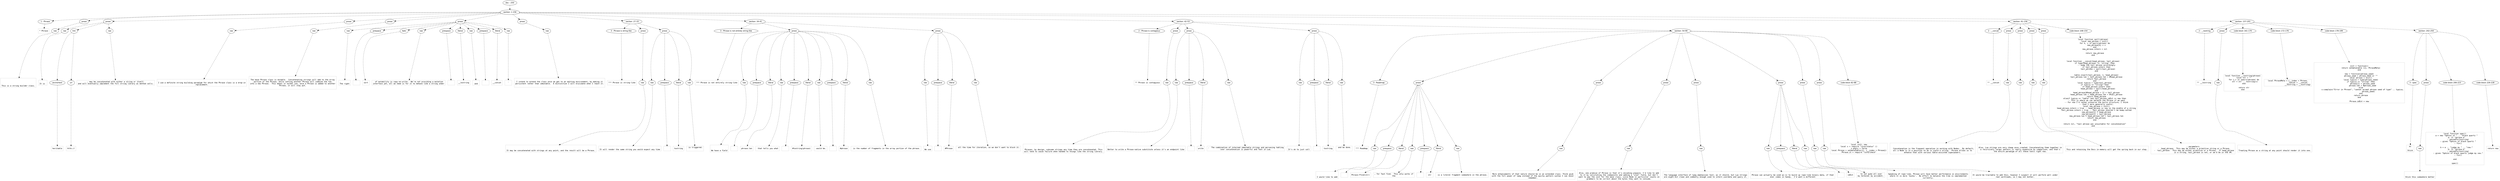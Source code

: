 digraph lpegNode {

node [fontname=Helvetica]
edge [style=dashed]

doc_0 [label="doc - 250"]


doc_0 -> { section_1}
{rank=same; section_1}

section_1 [label="section: 1-156"]


// END RANK doc_0

section_1 -> { header_2 prose_3 prose_4 prose_5 prose_6 prose_7 prose_8 section_9 section_10 section_11 section_12 section_13}
{rank=same; header_2 prose_3 prose_4 prose_5 prose_6 prose_7 prose_8 section_9 section_10 section_11 section_12 section_13}

header_2 [label="1 : Phrase"]

prose_3 [label="prose"]

prose_4 [label="prose"]

prose_5 [label="prose"]

prose_6 [label="prose"]

prose_7 [label="prose"]

prose_8 [label="prose"]

section_9 [label="section: 27-33"]

section_10 [label="section: 34-41"]

section_11 [label="section: 42-53"]

section_12 [label="section: 91-156"]

section_13 [label="section: 157-201"]


// END RANK section_1

header_2 -> leaf_14
leaf_14  [color=Gray,shape=rectangle,fontname=Inconsolata,label="* Phrase"]
// END RANK header_2

prose_3 -> { raw_15}
{rank=same; raw_15}

raw_15 [label="raw"]


// END RANK prose_3

raw_15 -> leaf_16
leaf_16  [color=Gray,shape=rectangle,fontname=Inconsolata,label="


This is a string builder class.
"]
// END RANK raw_15

prose_4 -> { raw_17 link_18 raw_19}
{rank=same; raw_17 link_18 raw_19}

raw_17 [label="raw"]

link_18 [label="link"]

raw_19 [label="raw"]


// END RANK prose_4

raw_17 -> leaf_20
leaf_20  [color=Gray,shape=rectangle,fontname=Inconsolata,label="
It is "]
// END RANK raw_17

link_18 -> { anchortext_21 url_22}
{rank=same; anchortext_21 url_22}

anchortext_21 [label="anchortext"]

url_22 [label="url"]


// END RANK link_18

anchortext_21 -> leaf_23
leaf_23  [color=Gray,shape=rectangle,fontname=Inconsolata,label="heritable"]
// END RANK anchortext_21

url_22 -> leaf_24
leaf_24  [color=Gray,shape=rectangle,fontname=Inconsolata,label="httk://"]
// END RANK url_22

raw_19 -> leaf_25
leaf_25  [color=Gray,shape=rectangle,fontname=Inconsolata,label=", may be concatenated with either a string or itself,
and will eventually implement the full string library as method calls.
"]
// END RANK raw_19

prose_5 -> { raw_26}
{rank=same; raw_26}

raw_26 [label="raw"]


// END RANK prose_5

raw_26 -> leaf_27
leaf_27  [color=Gray,shape=rectangle,fontname=Inconsolata,label="
I use a definite string building paradigm for which the Phrase class is a drop-in
replacement.
"]
// END RANK raw_26

prose_6 -> { raw_28}
{rank=same; raw_28}

raw_28 [label="raw"]


// END RANK prose_6

raw_28 -> leaf_29
leaf_29  [color=Gray,shape=rectangle,fontname=Inconsolata,label="
The base Phrase class is mutable.  Concatenating strings will add to the array
portion of the Phrase, while catting another Phrase will combine the two
into a new Phrase.  This means in normal use, once a Phrase is added to another
Phrase, it will stay put.

"]
// END RANK raw_28

prose_7 -> { raw_30 prespace_31 italic_32 raw_33 prespace_34 literal_35 raw_36 prespace_37 literal_38 raw_39}
{rank=same; raw_30 prespace_31 italic_32 raw_33 prespace_34 literal_35 raw_36 prespace_37 literal_38 raw_39}

raw_30 [label="raw"]

prespace_31 [label="prespace"]

italic_32 [label="italic"]

raw_33 [label="raw"]

prespace_34 [label="prespace"]

literal_35 [label="literal"]

raw_36 [label="raw"]

prespace_37 [label="prespace"]

literal_38 [label="literal"]

raw_39 [label="raw"]


// END RANK prose_7

raw_30 -> leaf_40
leaf_40  [color=Gray,shape=rectangle,fontname=Inconsolata,label="
The right"]
// END RANK raw_30

prespace_31 -> leaf_41
leaf_41  [color=Gray,shape=rectangle,fontname=Inconsolata,label=" "]
// END RANK prespace_31

italic_32 -> leaf_42
leaf_42  [color=Gray,shape=rectangle,fontname=Inconsolata,label="sort"]
// END RANK italic_32

raw_33 -> leaf_43
leaf_43  [color=Gray,shape=rectangle,fontname=Inconsolata,label=" of mutability is copy-on-write.  We're not providing a mutation
interface yet, all we need is for it to behave like a string under"]
// END RANK raw_33

prespace_34 -> leaf_44
leaf_44  [color=Gray,shape=rectangle,fontname=Inconsolata,label=" "]
// END RANK prespace_34

literal_35 -> leaf_45
leaf_45  [color=Gray,shape=rectangle,fontname=Inconsolata,label="__tostring"]
// END RANK literal_35

raw_36 -> leaf_46
leaf_46  [color=Gray,shape=rectangle,fontname=Inconsolata,label="
and"]
// END RANK raw_36

prespace_37 -> leaf_47
leaf_47  [color=Gray,shape=rectangle,fontname=Inconsolata,label=" "]
// END RANK prespace_37

literal_38 -> leaf_48
leaf_48  [color=Gray,shape=rectangle,fontname=Inconsolata,label="__concat"]
// END RANK literal_38

raw_39 -> leaf_49
leaf_49  [color=Gray,shape=rectangle,fontname=Inconsolata,label=".

"]
// END RANK raw_39

prose_8 -> { raw_50}
{rank=same; raw_50}

raw_50 [label="raw"]


// END RANK prose_8

raw_50 -> leaf_51
leaf_51  [color=Gray,shape=rectangle,fontname=Inconsolata,label="
I intend to extend the class once we get to an editing environment, by making it
persistent rather than immutable.  A distinction I will elucidate when I reach it.

"]
// END RANK raw_50

section_9 -> { header_52 prose_53 prose_54}
{rank=same; header_52 prose_53 prose_54}

header_52 [label="3 : Phrase is string-like"]

prose_53 [label="prose"]

prose_54 [label="prose"]


// END RANK section_9

header_52 -> leaf_55
leaf_55  [color=Gray,shape=rectangle,fontname=Inconsolata,label="*** Phrase is string-like"]
// END RANK header_52

prose_53 -> { raw_56}
{rank=same; raw_56}

raw_56 [label="raw"]


// END RANK prose_53

raw_56 -> leaf_57
leaf_57  [color=Gray,shape=rectangle,fontname=Inconsolata,label="

It may be concatenated with strings at any point, and the result will be a Phrase.
"]
// END RANK raw_56

prose_54 -> { raw_58 prespace_59 literal_60 raw_61}
{rank=same; raw_58 prespace_59 literal_60 raw_61}

raw_58 [label="raw"]

prespace_59 [label="prespace"]

literal_60 [label="literal"]

raw_61 [label="raw"]


// END RANK prose_54

raw_58 -> leaf_62
leaf_62  [color=Gray,shape=rectangle,fontname=Inconsolata,label="
It will render the same string you would expect any time"]
// END RANK raw_58

prespace_59 -> leaf_63
leaf_63  [color=Gray,shape=rectangle,fontname=Inconsolata,label=" "]
// END RANK prespace_59

literal_60 -> leaf_64
leaf_64  [color=Gray,shape=rectangle,fontname=Inconsolata,label="tostring"]
// END RANK literal_60

raw_61 -> leaf_65
leaf_65  [color=Gray,shape=rectangle,fontname=Inconsolata,label=" is triggered.

"]
// END RANK raw_61

section_10 -> { header_66 prose_67 prose_68}
{rank=same; header_66 prose_67 prose_68}

header_66 [label="3 : Phrase is not entirely string-like"]

prose_67 [label="prose"]

prose_68 [label="prose"]


// END RANK section_10

header_66 -> leaf_69
leaf_69  [color=Gray,shape=rectangle,fontname=Inconsolata,label="*** Phrase is not entirely string-like"]
// END RANK header_66

prose_67 -> { raw_70 prespace_71 literal_72 raw_73 prespace_74 literal_75 raw_76 prespace_77 literal_78 raw_79}
{rank=same; raw_70 prespace_71 literal_72 raw_73 prespace_74 literal_75 raw_76 prespace_77 literal_78 raw_79}

raw_70 [label="raw"]

prespace_71 [label="prespace"]

literal_72 [label="literal"]

raw_73 [label="raw"]

prespace_74 [label="prespace"]

literal_75 [label="literal"]

raw_76 [label="raw"]

prespace_77 [label="prespace"]

literal_78 [label="literal"]

raw_79 [label="raw"]


// END RANK prose_67

raw_70 -> leaf_80
leaf_80  [color=Gray,shape=rectangle,fontname=Inconsolata,label="

We have a field"]
// END RANK raw_70

prespace_71 -> leaf_81
leaf_81  [color=Gray,shape=rectangle,fontname=Inconsolata,label=" "]
// END RANK prespace_71

literal_72 -> leaf_82
leaf_82  [color=Gray,shape=rectangle,fontname=Inconsolata,label="phrase.len"]
// END RANK literal_72

raw_73 -> leaf_83
leaf_83  [color=Gray,shape=rectangle,fontname=Inconsolata,label=" that tells you what"]
// END RANK raw_73

prespace_74 -> leaf_84
leaf_84  [color=Gray,shape=rectangle,fontname=Inconsolata,label=" "]
// END RANK prespace_74

literal_75 -> leaf_85
leaf_85  [color=Gray,shape=rectangle,fontname=Inconsolata,label="#tostring(phrase)"]
// END RANK literal_75

raw_76 -> leaf_86
leaf_86  [color=Gray,shape=rectangle,fontname=Inconsolata,label=" would be."]
// END RANK raw_76

prespace_77 -> leaf_87
leaf_87  [color=Gray,shape=rectangle,fontname=Inconsolata,label=""]
// END RANK prespace_77

literal_78 -> leaf_88
leaf_88  [color=Gray,shape=rectangle,fontname=Inconsolata,label="#phrase"]
// END RANK literal_78

raw_79 -> leaf_89
leaf_89  [color=Gray,shape=rectangle,fontname=Inconsolata,label=" is the number of fragments in the array portion of the phrase.
"]
// END RANK raw_79

prose_68 -> { raw_90 prespace_91 literal_92 raw_93}
{rank=same; raw_90 prespace_91 literal_92 raw_93}

raw_90 [label="raw"]

prespace_91 [label="prespace"]

literal_92 [label="literal"]

raw_93 [label="raw"]


// END RANK prose_68

raw_90 -> leaf_94
leaf_94  [color=Gray,shape=rectangle,fontname=Inconsolata,label="
We use"]
// END RANK raw_90

prespace_91 -> leaf_95
leaf_95  [color=Gray,shape=rectangle,fontname=Inconsolata,label=" "]
// END RANK prespace_91

literal_92 -> leaf_96
leaf_96  [color=Gray,shape=rectangle,fontname=Inconsolata,label="#Phrase"]
// END RANK literal_92

raw_93 -> leaf_97
leaf_97  [color=Gray,shape=rectangle,fontname=Inconsolata,label=" all the time for iteration, so we don't want to block it.

"]
// END RANK raw_93

section_11 -> { header_98 prose_99 prose_100 prose_101 section_102}
{rank=same; header_98 prose_99 prose_100 prose_101 section_102}

header_98 [label="2 : Phrase is contagious"]

prose_99 [label="prose"]

prose_100 [label="prose"]

prose_101 [label="prose"]

section_102 [label="section: 54-90"]


// END RANK section_11

header_98 -> leaf_103
leaf_103  [color=Gray,shape=rectangle,fontname=Inconsolata,label="** Phrase is contagious"]
// END RANK header_98

prose_99 -> { raw_104}
{rank=same; raw_104}

raw_104 [label="raw"]


// END RANK prose_99

raw_104 -> leaf_105
leaf_105  [color=Gray,shape=rectangle,fontname=Inconsolata,label="

Phrases, by design, subsume strings any time they are concatenated. This
will tend to cause failure when handed to things like the string library.
"]
// END RANK raw_104

prose_100 -> { raw_106 prespace_107 literal_108 raw_109}
{rank=same; raw_106 prespace_107 literal_108 raw_109}

raw_106 [label="raw"]

prespace_107 [label="prespace"]

literal_108 [label="literal"]

raw_109 [label="raw"]


// END RANK prose_100

raw_106 -> leaf_110
leaf_110  [color=Gray,shape=rectangle,fontname=Inconsolata,label="
Better to write a Phrase-native substitute unless it's an endpoint like"]
// END RANK raw_106

prespace_107 -> leaf_111
leaf_111  [color=Gray,shape=rectangle,fontname=Inconsolata,label=""]
// END RANK prespace_107

literal_108 -> leaf_112
leaf_112  [color=Gray,shape=rectangle,fontname=Inconsolata,label="write"]
// END RANK literal_108

raw_109 -> leaf_113
leaf_113  [color=Gray,shape=rectangle,fontname=Inconsolata,label=".  The combination of interned immutable strings and pervasing tabling
over concatenation is powerful and fast in Lua.
"]
// END RANK raw_109

prose_101 -> { raw_114 prespace_115 literal_116 raw_117}
{rank=same; raw_114 prespace_115 literal_116 raw_117}

raw_114 [label="raw"]

prespace_115 [label="prespace"]

literal_116 [label="literal"]

raw_117 [label="raw"]


// END RANK prose_101

raw_114 -> leaf_118
leaf_118  [color=Gray,shape=rectangle,fontname=Inconsolata,label="
It's ok to just call"]
// END RANK raw_114

prespace_115 -> leaf_119
leaf_119  [color=Gray,shape=rectangle,fontname=Inconsolata,label=" "]
// END RANK prespace_115

literal_116 -> leaf_120
leaf_120  [color=Gray,shape=rectangle,fontname=Inconsolata,label="tostring"]
// END RANK literal_116

raw_117 -> leaf_121
leaf_121  [color=Gray,shape=rectangle,fontname=Inconsolata,label=" and be done.

"]
// END RANK raw_117

section_102 -> { header_122 prose_123 prose_124 prose_125 prose_126 prose_127 prose_128 prose_129 codeblock_130}
{rank=same; header_122 prose_123 prose_124 prose_125 prose_126 prose_127 prose_128 prose_129 codeblock_130}

header_122 [label="3 : Roadmap"]

prose_123 [label="prose"]

prose_124 [label="prose"]

prose_125 [label="prose"]

prose_126 [label="prose"]

prose_127 [label="prose"]

prose_128 [label="prose"]

prose_129 [label="prose"]

codeblock_130 [label="code block 82-88"]


// END RANK section_102

header_122 -> leaf_131
leaf_131  [color=Gray,shape=rectangle,fontname=Inconsolata,label="*** Roadmap"]
// END RANK header_122

prose_123 -> { raw_132 prespace_133 literal_134 raw_135 prespace_136 literal_137 raw_138}
{rank=same; raw_132 prespace_133 literal_134 raw_135 prespace_136 literal_137 raw_138}

raw_132 [label="raw"]

prespace_133 [label="prespace"]

literal_134 [label="literal"]

raw_135 [label="raw"]

prespace_136 [label="prespace"]

literal_137 [label="literal"]

raw_138 [label="raw"]


// END RANK prose_123

raw_132 -> leaf_139
leaf_139  [color=Gray,shape=rectangle,fontname=Inconsolata,label="

I would like to add"]
// END RANK raw_132

prespace_133 -> leaf_140
leaf_140  [color=Gray,shape=rectangle,fontname=Inconsolata,label=" "]
// END RANK prespace_133

literal_134 -> leaf_141
leaf_141  [color=Gray,shape=rectangle,fontname=Inconsolata,label="Phrase:ffind(str)"]
// END RANK literal_134

raw_135 -> leaf_142
leaf_142  [color=Gray,shape=rectangle,fontname=Inconsolata,label=", for fast find.  This only works if
the"]
// END RANK raw_135

prespace_136 -> leaf_143
leaf_143  [color=Gray,shape=rectangle,fontname=Inconsolata,label=" "]
// END RANK prespace_136

literal_137 -> leaf_144
leaf_144  [color=Gray,shape=rectangle,fontname=Inconsolata,label="str"]
// END RANK literal_137

raw_138 -> leaf_145
leaf_145  [color=Gray,shape=rectangle,fontname=Inconsolata,label=" is a literal fragment somewhere in the phrase.
"]
// END RANK raw_138

prose_124 -> { raw_146}
{rank=same; raw_146}

raw_146 [label="raw"]


// END RANK prose_124

raw_146 -> leaf_147
leaf_147  [color=Gray,shape=rectangle,fontname=Inconsolata,label="
More enhancements of that nature should be in an extended class. Think gsub
with the full power of lpeg instead of the quirky pattern syntax I can never
remember.
"]
// END RANK raw_146

prose_125 -> { raw_148}
{rank=same; raw_148}

raw_148 [label="raw"]


// END RANK prose_125

raw_148 -> leaf_149
leaf_149  [color=Gray,shape=rectangle,fontname=Inconsolata,label="
Also, one premise of Phrase is that it's encoding-unaware. I'd like to add
to it by calculating the codepoints and adding a \"ulen\" field, but don't
want to pay the cost for the base class, since Node in particular counts on
grammars to be correct about the bytes they want to consume.
"]
// END RANK raw_148

prose_126 -> { raw_150}
{rank=same; raw_150}

raw_150 [label="raw"]


// END RANK prose_126

raw_150 -> leaf_151
leaf_151  [color=Gray,shape=rectangle,fontname=Inconsolata,label="
The language interface of lpeg emphasises text, as it should, but Lua strings
are eight-bit clean and commonly enough used to intern userdata and query it.
"]
// END RANK raw_150

prose_127 -> { raw_152 prespace_153 literal_154 raw_155}
{rank=same; raw_152 prespace_153 literal_154 raw_155}

raw_152 [label="raw"]

prespace_153 [label="prespace"]

literal_154 [label="literal"]

raw_155 [label="raw"]


// END RANK prose_127

raw_152 -> leaf_156
leaf_156  [color=Gray,shape=rectangle,fontname=Inconsolata,label="
Phrase can actually be used as-is to build up rope-like binary data, if that
ever comes in handy.  I'd want a different"]
// END RANK raw_152

prespace_153 -> leaf_157
leaf_157  [color=Gray,shape=rectangle,fontname=Inconsolata,label=" "]
// END RANK prespace_153

literal_154 -> leaf_158
leaf_158  [color=Gray,shape=rectangle,fontname=Inconsolata,label="idEst"]
// END RANK literal_154

raw_155 -> leaf_159
leaf_159  [color=Gray,shape=rectangle,fontname=Inconsolata,label=" to not puke all over
my terminal by accident.
"]
// END RANK raw_155

prose_128 -> { raw_160}
{rank=same; raw_160}

raw_160 [label="raw"]


// END RANK prose_128

raw_160 -> leaf_161
leaf_161  [color=Gray,shape=rectangle,fontname=Inconsolata,label="
Speaking of rope-like, Phrase will have better performance in environments
where it is more 'bushy'.  No effort to balance the tree is implemented
currently.
"]
// END RANK raw_160

prose_129 -> { raw_162}
{rank=same; raw_162}

raw_162 [label="raw"]


// END RANK prose_129

raw_162 -> leaf_163
leaf_163  [color=Gray,shape=rectangle,fontname=Inconsolata,label="
It would be tractable to add this, however I suspect it will perform well under
real workloads, so I may not bother.
"]
// END RANK raw_162

codeblock_130 -> leaf_164
leaf_164  [color=Gray,shape=rectangle,fontname=Inconsolata,label="local init, new
local s = require \"core/status\" ()
s.angry = false
local Phrase = setmetatable({}, {__index = Phrase})
Phrase.it = require \"core/check\""]
// END RANK codeblock_130

section_12 -> { header_165 prose_166 prose_167 prose_168 prose_169 codeblock_170}
{rank=same; header_165 prose_166 prose_167 prose_168 prose_169 codeblock_170}

header_165 [label="2 : __concat"]

prose_166 [label="prose"]

prose_167 [label="prose"]

prose_168 [label="prose"]

prose_169 [label="prose"]

codeblock_170 [label="code block 108-154"]


// END RANK section_12

header_165 -> leaf_171
leaf_171  [color=Gray,shape=rectangle,fontname=Inconsolata,label="** __concat"]
// END RANK header_165

prose_166 -> { raw_172}
{rank=same; raw_172}

raw_172 [label="raw"]


// END RANK prose_166

raw_172 -> leaf_173
leaf_173  [color=Gray,shape=rectangle,fontname=Inconsolata,label="

  Concatenation is the frequent operation in working with Nodes.  By default,
all a Node is in a position to do is yield a string.  Phrase allows us to
enhance that with various table-assisted superpowers.
"]
// END RANK raw_172

prose_167 -> { raw_174}
{rank=same; raw_174}

raw_174 [label="raw"]


// END RANK prose_167

raw_174 -> leaf_175
leaf_175  [color=Gray,shape=rectangle,fontname=Inconsolata,label="
Also, Lua strings are very cheap once created. Concatenating them together in
a recursively larger pattern is really expensive by comparison, and that's
the entire paradigm of all these tools right now.
"]
// END RANK raw_174

prose_168 -> { raw_176}
{rank=same; raw_176}

raw_176 [label="raw"]


// END RANK prose_168

raw_176 -> leaf_177
leaf_177  [color=Gray,shape=rectangle,fontname=Inconsolata,label="
This and retaining the Docs in-memory will get the spring back in our step.
"]
// END RANK raw_176

prose_169 -> { raw_178}
{rank=same; raw_178}

raw_178 [label="raw"]


// END RANK prose_169

raw_178 -> leaf_179
leaf_179  [color=Gray,shape=rectangle,fontname=Inconsolata,label="
- parameters
  -  head_phrase:  This may be either a primitive string or a Phrase.
  -  tail_phrase:  This may be either primitive or a Phrase.  If head_phrase
                   is a string, tail_phrase is not, or we'd be in the VM.
"]
// END RANK raw_178

codeblock_170 -> leaf_180
leaf_180  [color=Gray,shape=rectangle,fontname=Inconsolata,label="local function spill(phrase)
   local new_phrase = init()
   for k, v in pairs(phrase) do
      new_phrase[k] = v
   end
   new_phrase.intern = nil

   return new_phrase
end


local function __concat(head_phrase, tail_phrase)
   if type(head_phrase) == 'string' then
      -- bump the tail phrase accordingly
      if tail_phrase.intern then
         tail_phrase = spill(tail_phrase)
      end

      table.insert(tail_phrase, 1, head_phrase)
      tail_phrase.len = tail_phrase.len + #head_phrase
      return tail_phrase
   end
   local typica = type(tail_phrase)
   if typica == \"string\" then
      if head_phrase.intern then
         head_phrase = spill(head_phrase)
      end
      head_phrase[#head_phrase + 1] = tail_phrase
      head_phrase.len = head_phrase.len + #tail_phrase
      return head_phrase
   elseif typica == \"table\" and tail_phrase.idEst == new then
      -- This is where we can balance the Phrase if we want
      -- For now I'd rather preserve the build structure, I think
      -- that's more generally useful.
      local new_phrase = init()
      head_phrase.intern = true -- head_phrase is now in the middle of a string
      tail_phrase.intern = true -- tail_phrase shouldn't be bump-catted
      new_phrase[1] = head_phrase
      new_phrase[2] = tail_phrase
      new_phrase.len = head_phrase.len + tail_phrase.len
      return new_phrase
   end

   return nil, \"tail phrase was unsuitable for concatenation\"
end"]
// END RANK codeblock_170

section_13 -> { header_181 prose_182 codeblock_183 codeblock_184 codeblock_185 section_186}
{rank=same; header_181 prose_182 codeblock_183 codeblock_184 codeblock_185 section_186}

header_181 [label="2 : __tostring"]

prose_182 [label="prose"]

codeblock_183 [label="code block 161-170"]

codeblock_184 [label="code block 172-176"]

codeblock_185 [label="code block 178-199"]

section_186 [label="section: 202-250"]


// END RANK section_13

header_181 -> leaf_187
leaf_187  [color=Gray,shape=rectangle,fontname=Inconsolata,label="** __tostring"]
// END RANK header_181

prose_182 -> { raw_188}
{rank=same; raw_188}

raw_188 [label="raw"]


// END RANK prose_182

raw_188 -> leaf_189
leaf_189  [color=Gray,shape=rectangle,fontname=Inconsolata,label="

Treating Phrase as a string at any point should render it into one.
"]
// END RANK raw_188

codeblock_183 -> leaf_190
leaf_190  [color=Gray,shape=rectangle,fontname=Inconsolata,label="local function __tostring(phrase)
  local str = \"\"
  for i,v in ipairs(phrase) do
    str = str .. tostring(v)
  end

  return str
end"]
// END RANK codeblock_183

codeblock_184 -> leaf_191
leaf_191  [color=Gray,shape=rectangle,fontname=Inconsolata,label="local PhraseMeta = {__index = Phrase,
                  __concat = __concat,
                  __tostring = __tostring}"]
// END RANK codeblock_184

codeblock_185 -> leaf_192
leaf_192  [color=Gray,shape=rectangle,fontname=Inconsolata,label="
init = function()
   return setmetatable ({}, PhraseMeta)
end

new = function(phrase_seed)
   phrase_seed = phrase_seed or \"\"
   local phrase = init()
   local typica = type(phrase_seed)
   if typica == \"string\" then
      phrase[1] = phrase_seed
      phrase.len = #phrase_seed
   else
      s:complain(\"Error in Phrase\", \"cannot accept phrase seed of type\" .. typica,
                 phrase_seed)
   end
   return phrase
end

Phrase.idEst = new"]
// END RANK codeblock_185

section_186 -> { header_193 prose_194 codeblock_195 codeblock_196}
{rank=same; header_193 prose_194 codeblock_195 codeblock_196}

header_193 [label="3 : spec"]

prose_194 [label="prose"]

codeblock_195 [label="code block 206-223"]

codeblock_196 [label="code block 226-228"]


// END RANK section_186

header_193 -> leaf_197
leaf_197  [color=Gray,shape=rectangle,fontname=Inconsolata,label="ec

Stick"]
// END RANK header_193

prose_194 -> { raw_198}
{rank=same; raw_198}

raw_198 [label="raw"]


// END RANK prose_194

raw_198 -> leaf_199
leaf_199  [color=Gray,shape=rectangle,fontname=Inconsolata,label="

Stick this somewhere better
"]
// END RANK raw_198

codeblock_195 -> leaf_200
leaf_200  [color=Gray,shape=rectangle,fontname=Inconsolata,label="local function spec()
   a = new \"Sphinx of \" .. \"black quartz \"
   a: it \"phrase-a\"
      : passedTo(tostring)
      : gives \"Sphinx of black quartz \"
      : fin()

   b = a .. \"judge my \" .. \"vow.\"
   b: it \"phrase-b\"
      : passedTo(tostring)
      : gives \"Sphinx of black quartz judge my vow.\"
      : fin()

end

spec()"]
// END RANK codeblock_195

codeblock_196 -> leaf_201
leaf_201  [color=Gray,shape=rectangle,fontname=Inconsolata,label="return new"]
// END RANK codeblock_196


}
